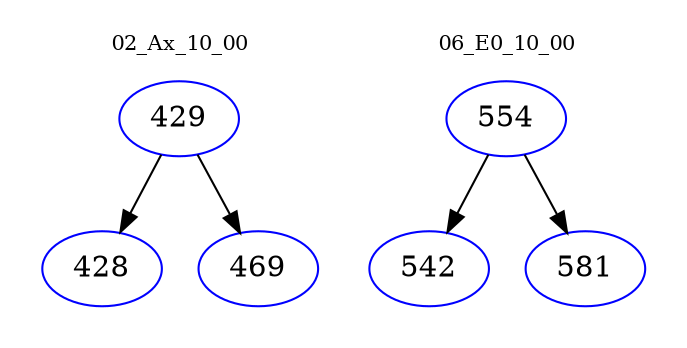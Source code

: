 digraph{
subgraph cluster_0 {
color = white
label = "02_Ax_10_00";
fontsize=10;
T0_429 [label="429", color="blue"]
T0_429 -> T0_428 [color="black"]
T0_428 [label="428", color="blue"]
T0_429 -> T0_469 [color="black"]
T0_469 [label="469", color="blue"]
}
subgraph cluster_1 {
color = white
label = "06_E0_10_00";
fontsize=10;
T1_554 [label="554", color="blue"]
T1_554 -> T1_542 [color="black"]
T1_542 [label="542", color="blue"]
T1_554 -> T1_581 [color="black"]
T1_581 [label="581", color="blue"]
}
}
